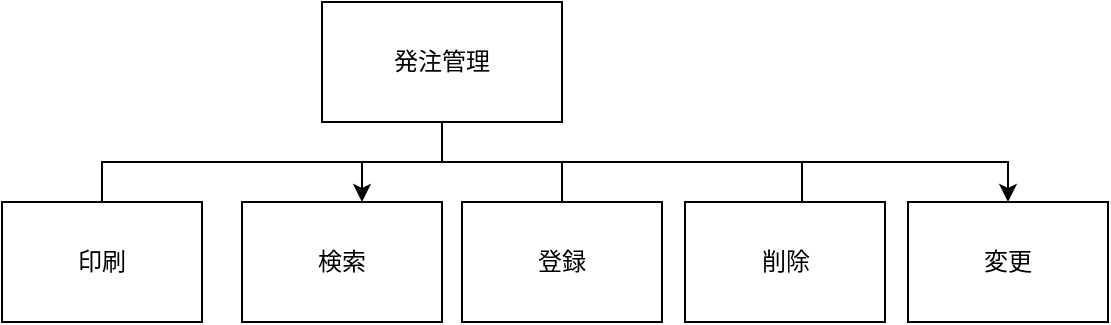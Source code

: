<mxfile version="12.1.9" type="device" pages="1"><diagram id="79aARgqb2nrKrltFnvEY" name="Page-1"><mxGraphModel dx="1825" dy="510" grid="1" gridSize="10" guides="1" tooltips="1" connect="1" arrows="1" fold="1" page="1" pageScale="1" pageWidth="827" pageHeight="1169" math="0" shadow="0"><root><mxCell id="0"/><mxCell id="1" parent="0"/><UserObject label="発注管理" treeRoot="1" id="yGvCj5FIXD929tfz3E2K-1"><mxCell style="whiteSpace=wrap;html=1;align=center;treeFolding=1;treeMoving=1;container=1;recursiveResize=0;" parent="1" vertex="1"><mxGeometry x="20" y="20" width="120" height="60" as="geometry"/></mxCell></UserObject><mxCell id="yGvCj5FIXD929tfz3E2K-2" value="登録" style="whiteSpace=wrap;html=1;align=center;verticalAlign=middle;container=1;recursiveResize=0;treeFolding=1;treeMoving=1;" parent="1" vertex="1"><mxGeometry x="90" y="120" width="100" height="60" as="geometry"/></mxCell><mxCell id="yGvCj5FIXD929tfz3E2K-3" value="" style="edgeStyle=elbowEdgeStyle;elbow=vertical;startArrow=none;endArrow=none;rounded=0;" parent="1" target="yGvCj5FIXD929tfz3E2K-2" edge="1"><mxGeometry relative="1" as="geometry"><mxPoint x="80" y="80" as="sourcePoint"/></mxGeometry></mxCell><mxCell id="imsqown_vb_-GGlroXh8-2" value="" style="edgeStyle=orthogonalEdgeStyle;rounded=0;orthogonalLoop=1;jettySize=auto;html=1;" edge="1" parent="1" source="yGvCj5FIXD929tfz3E2K-4" target="imsqown_vb_-GGlroXh8-1"><mxGeometry relative="1" as="geometry"><Array as="points"><mxPoint x="260" y="100"/><mxPoint x="363" y="100"/></Array></mxGeometry></mxCell><mxCell id="yGvCj5FIXD929tfz3E2K-4" value="削除" style="whiteSpace=wrap;html=1;align=center;verticalAlign=middle;container=1;recursiveResize=0;treeFolding=1;treeMoving=1;" parent="1" vertex="1"><mxGeometry x="201.5" y="120" width="100" height="60" as="geometry"/></mxCell><mxCell id="imsqown_vb_-GGlroXh8-1" value="変更" style="whiteSpace=wrap;html=1;align=center;verticalAlign=middle;container=1;recursiveResize=0;treeFolding=1;treeMoving=1;" vertex="1" parent="1"><mxGeometry x="313" y="120" width="100" height="60" as="geometry"/></mxCell><mxCell id="yGvCj5FIXD929tfz3E2K-5" value="" style="edgeStyle=elbowEdgeStyle;elbow=vertical;startArrow=none;endArrow=none;rounded=0;" parent="1" target="yGvCj5FIXD929tfz3E2K-4" edge="1"><mxGeometry relative="1" as="geometry"><mxPoint x="100" y="100" as="sourcePoint"/><Array as="points"><mxPoint x="260" y="100"/><mxPoint x="230" y="100"/></Array></mxGeometry></mxCell><mxCell id="imsqown_vb_-GGlroXh8-4" value="" style="edgeStyle=orthogonalEdgeStyle;rounded=0;orthogonalLoop=1;jettySize=auto;html=1;" edge="1" parent="1" source="yGvCj5FIXD929tfz3E2K-6" target="imsqown_vb_-GGlroXh8-3"><mxGeometry relative="1" as="geometry"><Array as="points"><mxPoint x="-90" y="100"/><mxPoint x="40" y="100"/></Array></mxGeometry></mxCell><mxCell id="yGvCj5FIXD929tfz3E2K-6" value="印刷" style="whiteSpace=wrap;html=1;align=center;verticalAlign=middle;container=1;recursiveResize=0;treeFolding=1;treeMoving=1;" parent="1" vertex="1"><mxGeometry x="-140" y="120" width="100" height="60" as="geometry"/></mxCell><mxCell id="imsqown_vb_-GGlroXh8-3" value="検索" style="whiteSpace=wrap;html=1;align=center;verticalAlign=middle;container=1;recursiveResize=0;treeFolding=1;treeMoving=1;" vertex="1" parent="1"><mxGeometry x="-20" y="120" width="100" height="60" as="geometry"/></mxCell><mxCell id="yGvCj5FIXD929tfz3E2K-7" value="" style="edgeStyle=elbowEdgeStyle;elbow=vertical;startArrow=none;endArrow=none;rounded=0;exitX=0.5;exitY=1;exitDx=0;exitDy=0;" parent="1" source="yGvCj5FIXD929tfz3E2K-1" target="yGvCj5FIXD929tfz3E2K-6" edge="1"><mxGeometry relative="1" as="geometry"><mxPoint x="-90" y="80" as="sourcePoint"/></mxGeometry></mxCell></root></mxGraphModel></diagram></mxfile>